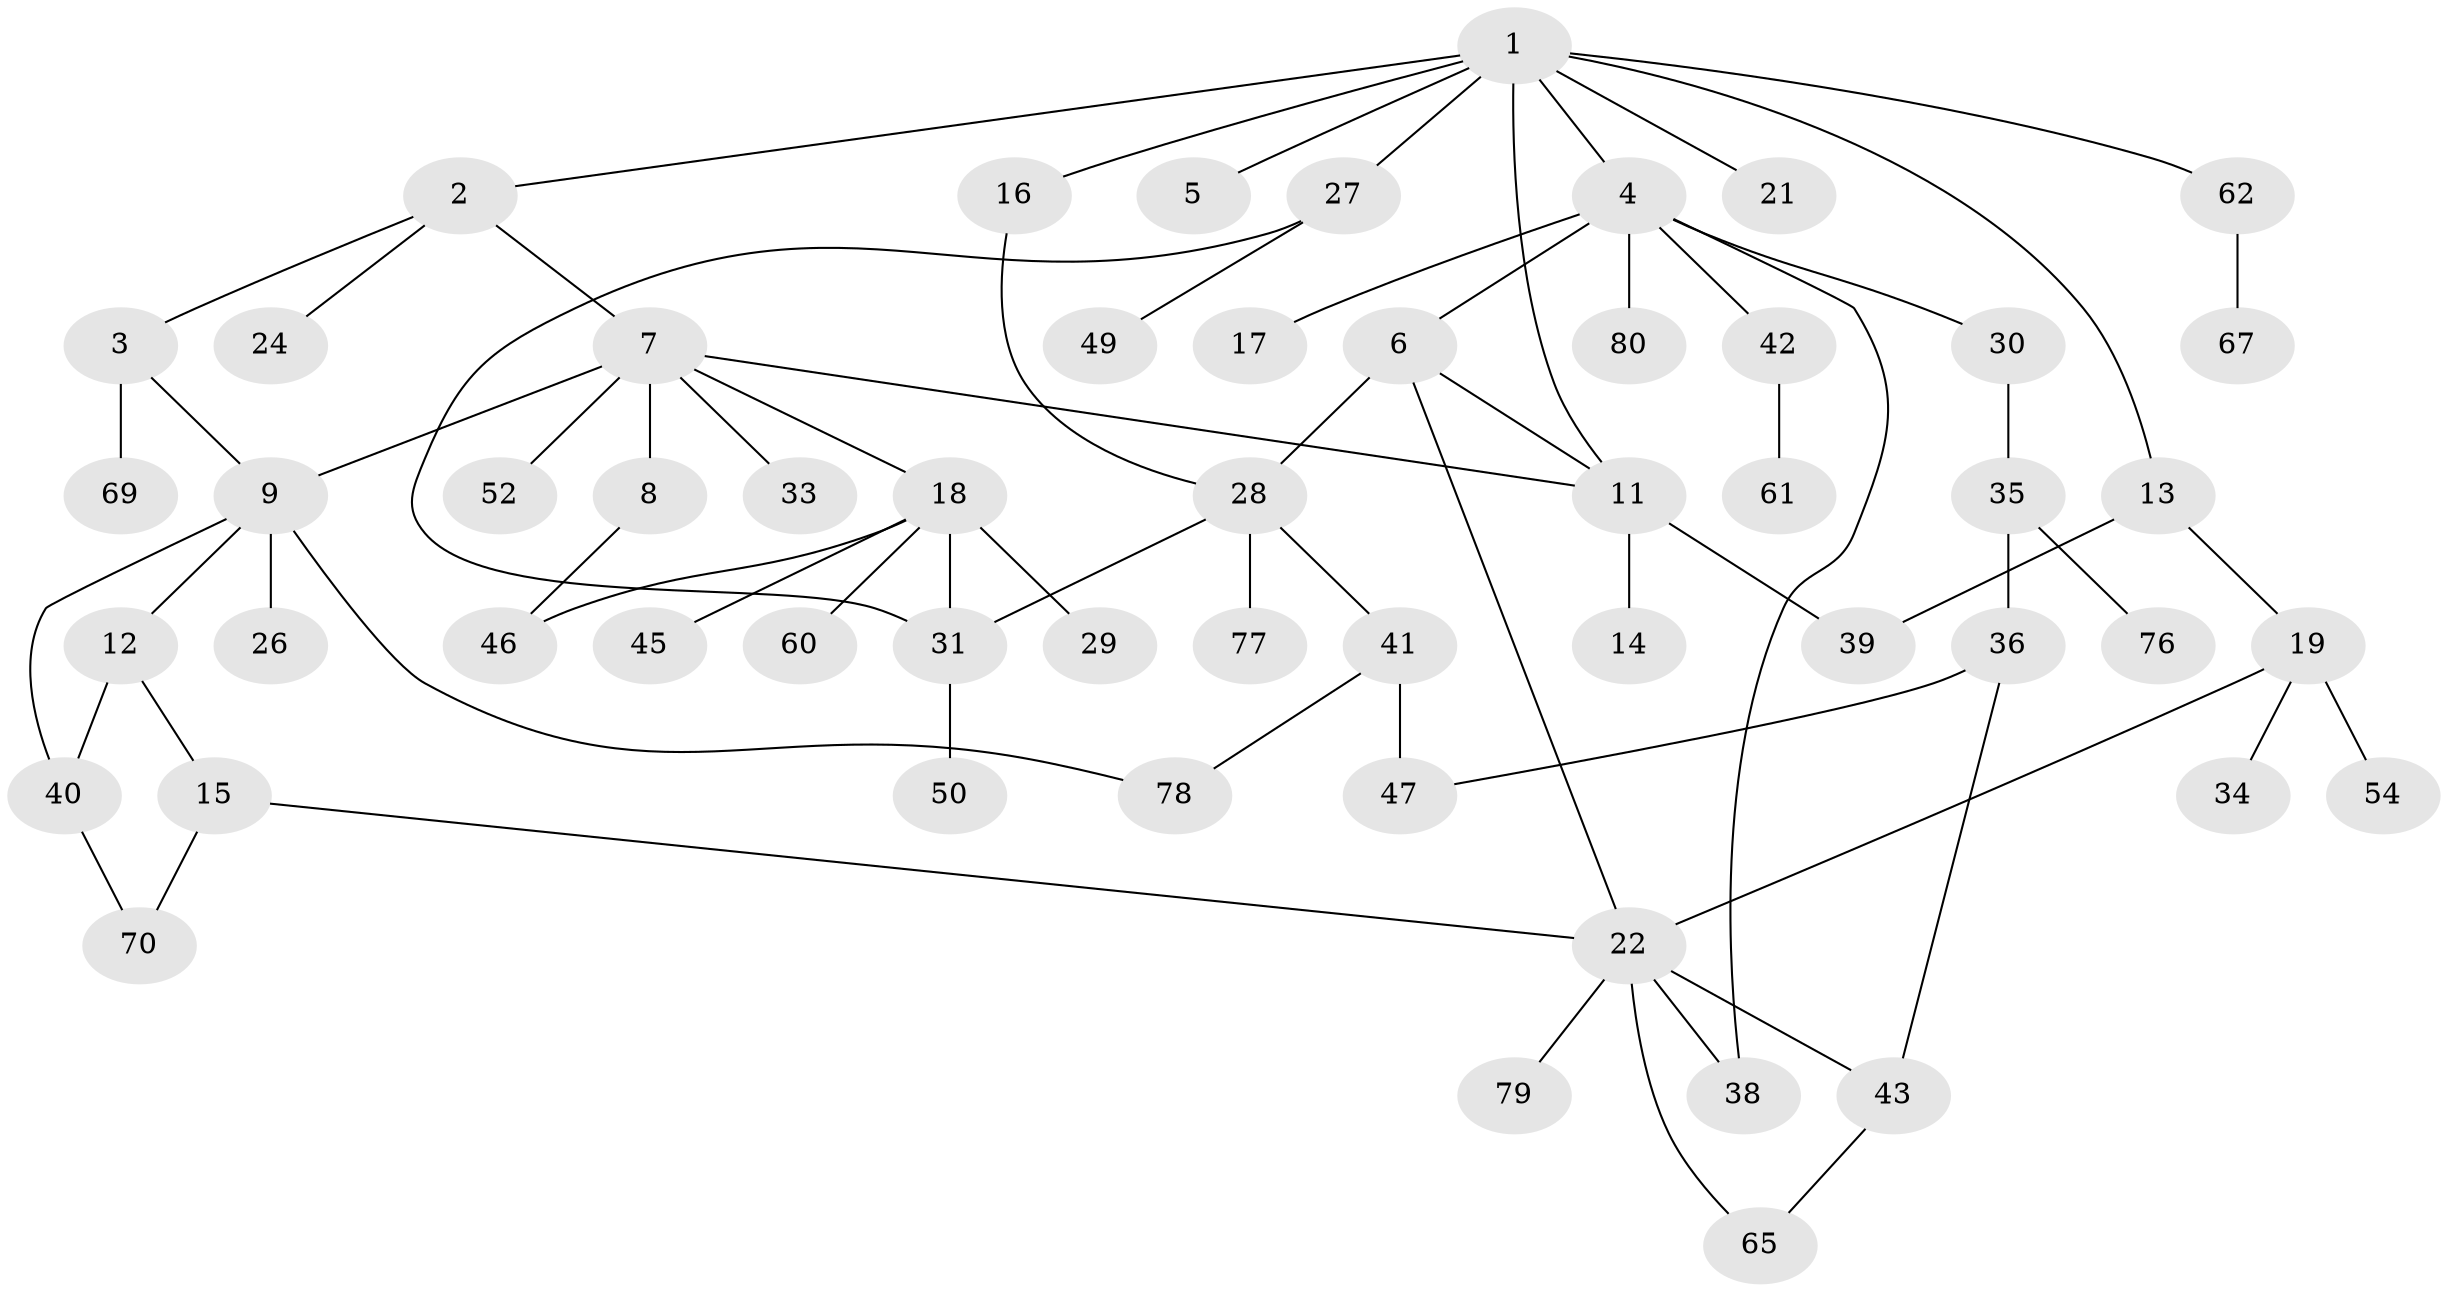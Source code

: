 // Generated by graph-tools (version 1.1) at 2025/23/03/03/25 07:23:34]
// undirected, 56 vertices, 72 edges
graph export_dot {
graph [start="1"]
  node [color=gray90,style=filled];
  1 [super="+10"];
  2;
  3 [super="+51"];
  4 [super="+59"];
  5 [super="+44"];
  6 [super="+58"];
  7 [super="+25"];
  8;
  9 [super="+23"];
  11 [super="+55"];
  12;
  13 [super="+75"];
  14;
  15 [super="+66"];
  16;
  17;
  18 [super="+32"];
  19 [super="+20"];
  21;
  22 [super="+63"];
  24;
  26 [super="+71"];
  27;
  28 [super="+48"];
  29;
  30;
  31 [super="+37"];
  33;
  34 [super="+53"];
  35 [super="+56"];
  36;
  38;
  39 [super="+74"];
  40 [super="+57"];
  41;
  42;
  43;
  45 [super="+64"];
  46 [super="+73"];
  47 [super="+72"];
  49;
  50;
  52;
  54;
  60;
  61;
  62;
  65;
  67 [super="+68"];
  69;
  70;
  76;
  77;
  78;
  79;
  80;
  1 -- 2;
  1 -- 4;
  1 -- 5;
  1 -- 16;
  1 -- 21;
  1 -- 27;
  1 -- 62;
  1 -- 11;
  1 -- 13;
  2 -- 3;
  2 -- 7;
  2 -- 24;
  3 -- 69;
  3 -- 9;
  4 -- 6;
  4 -- 17;
  4 -- 30;
  4 -- 42;
  4 -- 80;
  4 -- 38;
  6 -- 22;
  6 -- 11;
  6 -- 28;
  7 -- 8;
  7 -- 9;
  7 -- 11;
  7 -- 18;
  7 -- 33;
  7 -- 52;
  8 -- 46;
  9 -- 12;
  9 -- 26;
  9 -- 40;
  9 -- 78;
  11 -- 14;
  11 -- 39;
  12 -- 15;
  12 -- 40;
  13 -- 19;
  13 -- 39;
  15 -- 70;
  15 -- 22;
  16 -- 28;
  18 -- 29;
  18 -- 60;
  18 -- 31;
  18 -- 45;
  18 -- 46;
  19 -- 34;
  19 -- 54;
  19 -- 22;
  22 -- 38;
  22 -- 43;
  22 -- 65;
  22 -- 79;
  27 -- 31;
  27 -- 49;
  28 -- 41;
  28 -- 77;
  28 -- 31;
  30 -- 35;
  31 -- 50;
  35 -- 36;
  35 -- 76;
  36 -- 43;
  36 -- 47;
  40 -- 70;
  41 -- 47;
  41 -- 78;
  42 -- 61;
  43 -- 65;
  62 -- 67;
}
